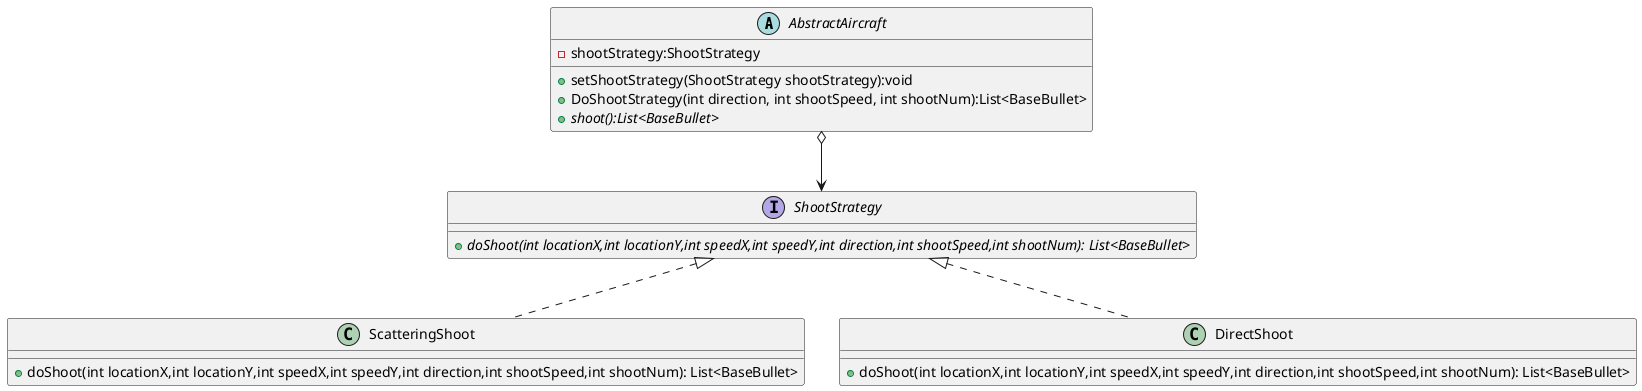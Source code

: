 @startuml
'https://plantuml.com/class-diagram

'策略模式

abstract class AbstractAircraft
'抽象飞行器类
{
    - shootStrategy:ShootStrategy
    + setShootStrategy(ShootStrategy shootStrategy):void
    + DoShootStrategy(int direction, int shootSpeed, int shootNum):List<BaseBullet>
    + {abstract} shoot():List<BaseBullet>

 }
interface ShootStrategy
{
    + {abstract} doShoot(int locationX,int locationY,int speedX,int speedY,int direction,int shootSpeed,int shootNum): List<BaseBullet>
}

class ScatteringShoot
{
    + doShoot(int locationX,int locationY,int speedX,int speedY,int direction,int shootSpeed,int shootNum): List<BaseBullet>
}

class DirectShoot
{
    + doShoot(int locationX,int locationY,int speedX,int speedY,int direction,int shootSpeed,int shootNum): List<BaseBullet>
}

ShootStrategy <|.. DirectShoot
ShootStrategy <|.. ScatteringShoot
'实现关系

AbstractAircraft o--> ShootStrategy

@enduml
